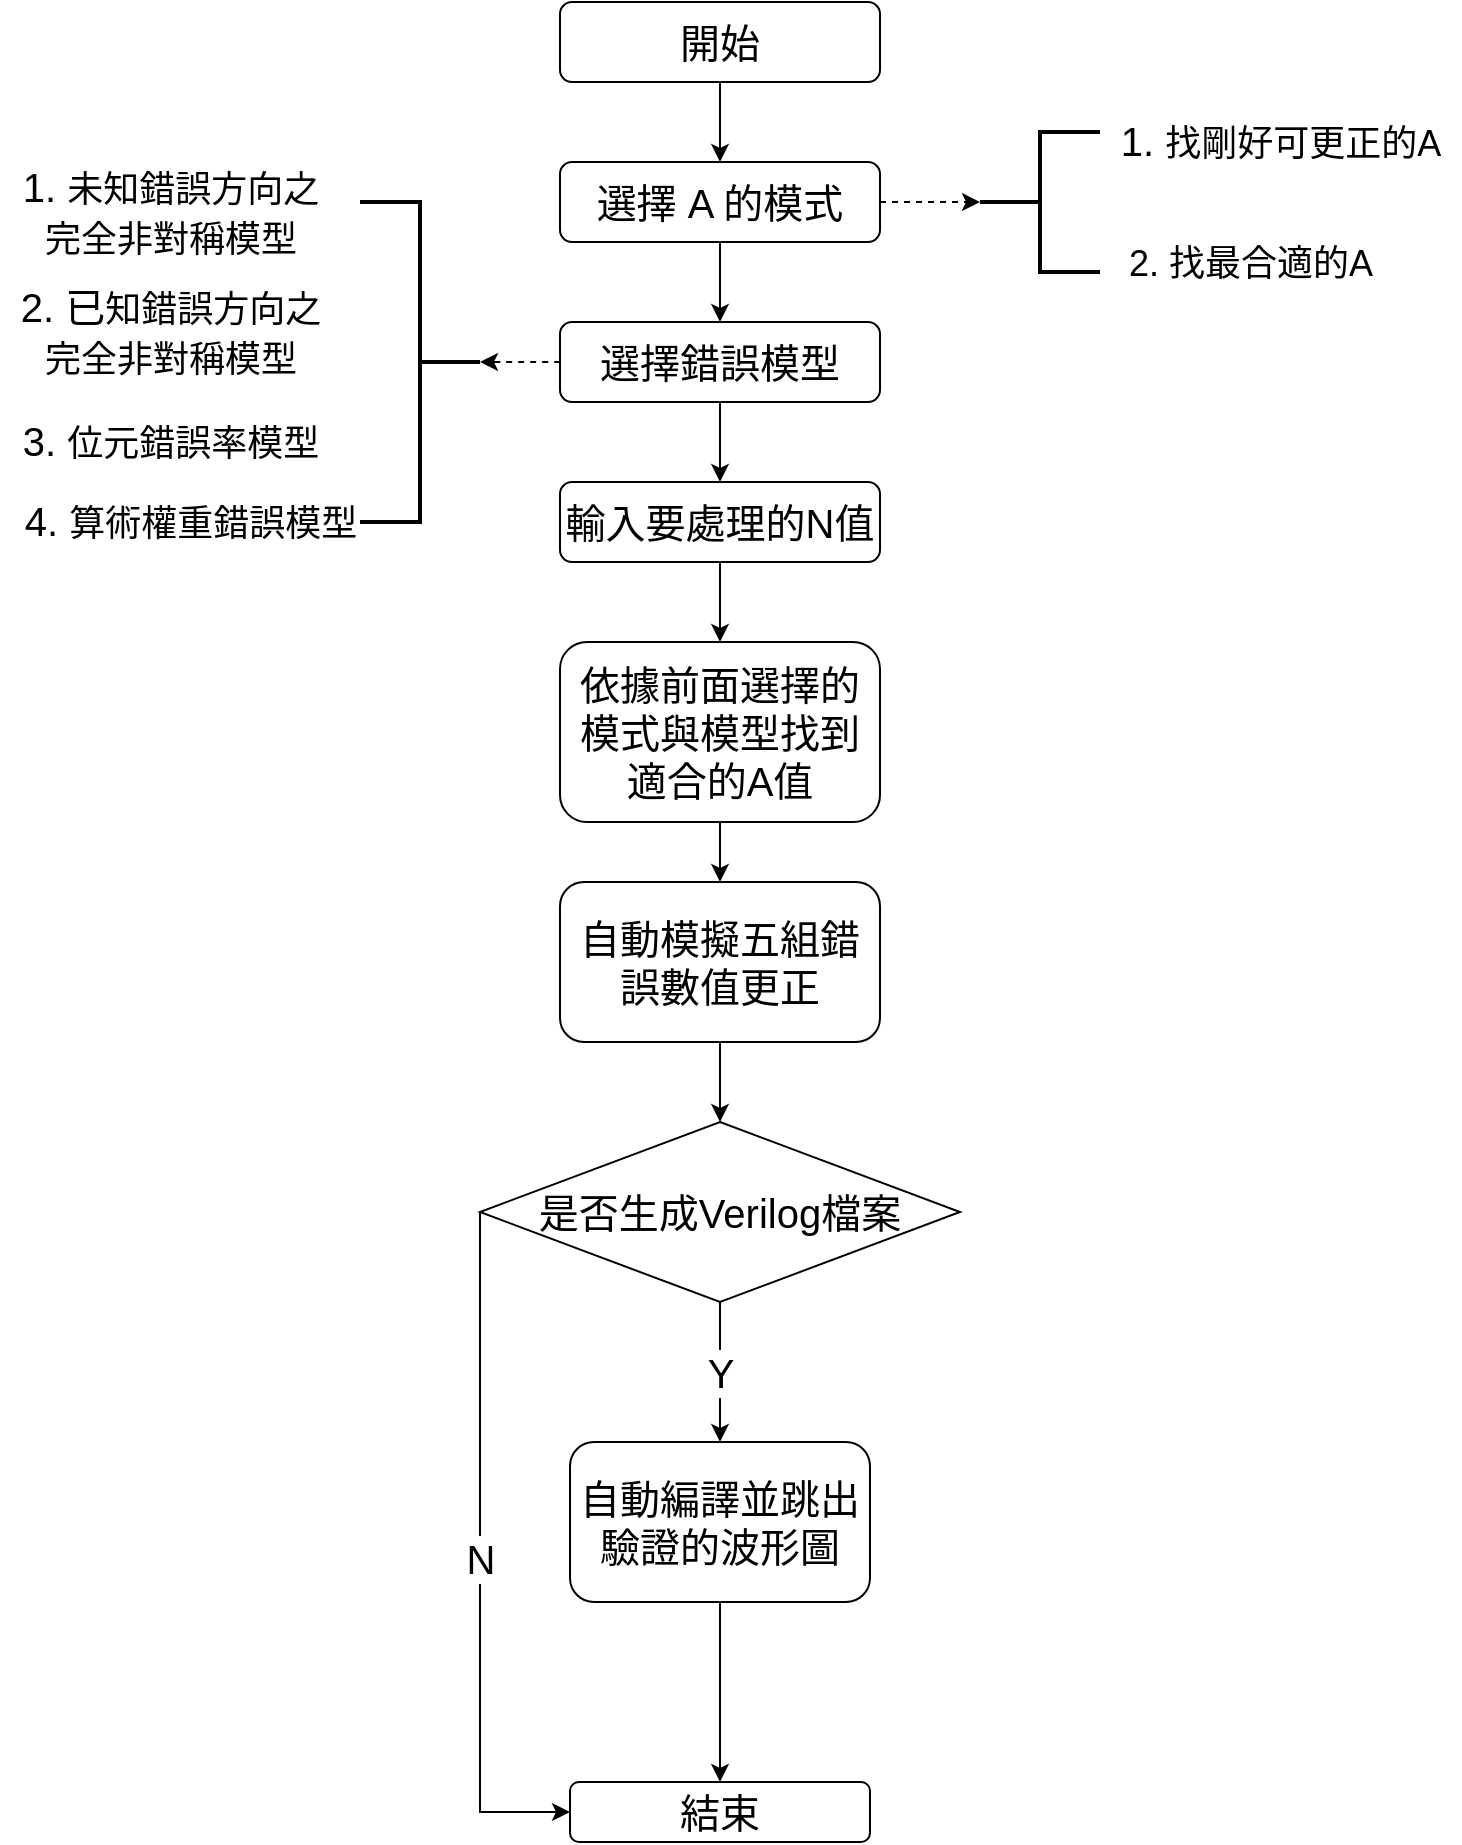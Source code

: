 <mxfile version="20.1.1" type="github" pages="2">
  <diagram id="YQIUypYm04I0wP2NLphj" name="Page-1">
    <mxGraphModel dx="1108" dy="685" grid="1" gridSize="10" guides="1" tooltips="1" connect="1" arrows="1" fold="1" page="1" pageScale="1" pageWidth="827" pageHeight="1169" math="0" shadow="0">
      <root>
        <mxCell id="0" />
        <mxCell id="1" parent="0" />
        <mxCell id="_1_AUjjXlNMJRYwdwsnr-1" value="" style="group" vertex="1" connectable="0" parent="1">
          <mxGeometry y="40" width="730" height="920" as="geometry" />
        </mxCell>
        <mxCell id="ShXkvrWsRH9c2CeauC2s-2" value="開始" style="rounded=1;whiteSpace=wrap;html=1;fontSize=20;" parent="_1_AUjjXlNMJRYwdwsnr-1" vertex="1">
          <mxGeometry x="280" width="160" height="40" as="geometry" />
        </mxCell>
        <mxCell id="ShXkvrWsRH9c2CeauC2s-3" value="選擇 A 的模式" style="rounded=1;whiteSpace=wrap;html=1;fontSize=20;" parent="_1_AUjjXlNMJRYwdwsnr-1" vertex="1">
          <mxGeometry x="280" y="80" width="160" height="40" as="geometry" />
        </mxCell>
        <mxCell id="ShXkvrWsRH9c2CeauC2s-4" value="" style="edgeStyle=orthogonalEdgeStyle;rounded=0;orthogonalLoop=1;jettySize=auto;html=1;fontSize=20;" parent="_1_AUjjXlNMJRYwdwsnr-1" source="ShXkvrWsRH9c2CeauC2s-2" target="ShXkvrWsRH9c2CeauC2s-3" edge="1">
          <mxGeometry relative="1" as="geometry" />
        </mxCell>
        <mxCell id="ShXkvrWsRH9c2CeauC2s-10" value="選擇錯誤模型" style="rounded=1;whiteSpace=wrap;html=1;fontSize=20;" parent="_1_AUjjXlNMJRYwdwsnr-1" vertex="1">
          <mxGeometry x="280" y="160" width="160" height="40" as="geometry" />
        </mxCell>
        <mxCell id="tYU4R23QuLhmkzp1Usda-1" style="edgeStyle=orthogonalEdgeStyle;rounded=0;orthogonalLoop=1;jettySize=auto;html=1;exitX=0.5;exitY=1;exitDx=0;exitDy=0;fontSize=20;" edge="1" parent="_1_AUjjXlNMJRYwdwsnr-1" source="ShXkvrWsRH9c2CeauC2s-3" target="ShXkvrWsRH9c2CeauC2s-10">
          <mxGeometry relative="1" as="geometry" />
        </mxCell>
        <mxCell id="ShXkvrWsRH9c2CeauC2s-24" value="輸入要處理的N值" style="rounded=1;whiteSpace=wrap;html=1;fontSize=20;" parent="_1_AUjjXlNMJRYwdwsnr-1" vertex="1">
          <mxGeometry x="280" y="240" width="160" height="40" as="geometry" />
        </mxCell>
        <mxCell id="tYU4R23QuLhmkzp1Usda-3" style="edgeStyle=orthogonalEdgeStyle;rounded=0;orthogonalLoop=1;jettySize=auto;html=1;exitX=0.5;exitY=1;exitDx=0;exitDy=0;entryX=0.5;entryY=0;entryDx=0;entryDy=0;fontSize=20;" edge="1" parent="_1_AUjjXlNMJRYwdwsnr-1" source="ShXkvrWsRH9c2CeauC2s-10" target="ShXkvrWsRH9c2CeauC2s-24">
          <mxGeometry relative="1" as="geometry" />
        </mxCell>
        <mxCell id="ShXkvrWsRH9c2CeauC2s-35" value="依據前面選擇的模式與模型找到適合的A值" style="rounded=1;whiteSpace=wrap;html=1;fontSize=20;" parent="_1_AUjjXlNMJRYwdwsnr-1" vertex="1">
          <mxGeometry x="280" y="320" width="160" height="90" as="geometry" />
        </mxCell>
        <mxCell id="ShXkvrWsRH9c2CeauC2s-36" style="edgeStyle=orthogonalEdgeStyle;rounded=0;orthogonalLoop=1;jettySize=auto;html=1;exitX=0.5;exitY=1;exitDx=0;exitDy=0;fontSize=20;" parent="_1_AUjjXlNMJRYwdwsnr-1" source="ShXkvrWsRH9c2CeauC2s-24" target="ShXkvrWsRH9c2CeauC2s-35" edge="1">
          <mxGeometry relative="1" as="geometry" />
        </mxCell>
        <mxCell id="ShXkvrWsRH9c2CeauC2s-37" value="自動模擬五組錯誤數值更正" style="rounded=1;whiteSpace=wrap;html=1;fontSize=20;" parent="_1_AUjjXlNMJRYwdwsnr-1" vertex="1">
          <mxGeometry x="280" y="440" width="160" height="80" as="geometry" />
        </mxCell>
        <mxCell id="ShXkvrWsRH9c2CeauC2s-38" style="edgeStyle=orthogonalEdgeStyle;rounded=0;orthogonalLoop=1;jettySize=auto;html=1;exitX=0.5;exitY=1;exitDx=0;exitDy=0;fontSize=20;" parent="_1_AUjjXlNMJRYwdwsnr-1" source="ShXkvrWsRH9c2CeauC2s-35" target="ShXkvrWsRH9c2CeauC2s-37" edge="1">
          <mxGeometry relative="1" as="geometry" />
        </mxCell>
        <mxCell id="ShXkvrWsRH9c2CeauC2s-39" value="是否生成Verilog檔案" style="rhombus;whiteSpace=wrap;html=1;fontSize=20;" parent="_1_AUjjXlNMJRYwdwsnr-1" vertex="1">
          <mxGeometry x="240" y="560" width="240" height="90" as="geometry" />
        </mxCell>
        <mxCell id="ShXkvrWsRH9c2CeauC2s-40" style="edgeStyle=orthogonalEdgeStyle;rounded=0;orthogonalLoop=1;jettySize=auto;html=1;entryX=0.5;entryY=0;entryDx=0;entryDy=0;fontSize=20;" parent="_1_AUjjXlNMJRYwdwsnr-1" source="ShXkvrWsRH9c2CeauC2s-37" target="ShXkvrWsRH9c2CeauC2s-39" edge="1">
          <mxGeometry relative="1" as="geometry" />
        </mxCell>
        <mxCell id="ShXkvrWsRH9c2CeauC2s-41" value="自動編譯並跳出&lt;br style=&quot;font-size: 20px;&quot;&gt;驗證的波形圖" style="rounded=1;whiteSpace=wrap;html=1;fontSize=20;" parent="_1_AUjjXlNMJRYwdwsnr-1" vertex="1">
          <mxGeometry x="285" y="720" width="150" height="80" as="geometry" />
        </mxCell>
        <mxCell id="ShXkvrWsRH9c2CeauC2s-42" value="Y" style="edgeStyle=orthogonalEdgeStyle;rounded=0;orthogonalLoop=1;jettySize=auto;html=1;entryX=0.5;entryY=0;entryDx=0;entryDy=0;fontSize=20;" parent="_1_AUjjXlNMJRYwdwsnr-1" source="ShXkvrWsRH9c2CeauC2s-39" target="ShXkvrWsRH9c2CeauC2s-41" edge="1">
          <mxGeometry relative="1" as="geometry" />
        </mxCell>
        <mxCell id="ShXkvrWsRH9c2CeauC2s-43" value="結束" style="rounded=1;whiteSpace=wrap;html=1;fontSize=20;" parent="_1_AUjjXlNMJRYwdwsnr-1" vertex="1">
          <mxGeometry x="285" y="890" width="150" height="30" as="geometry" />
        </mxCell>
        <mxCell id="ShXkvrWsRH9c2CeauC2s-45" value="N" style="edgeStyle=orthogonalEdgeStyle;rounded=0;orthogonalLoop=1;jettySize=auto;html=1;entryX=0;entryY=0.5;entryDx=0;entryDy=0;fontSize=20;exitX=0;exitY=0.5;exitDx=0;exitDy=0;" parent="_1_AUjjXlNMJRYwdwsnr-1" source="ShXkvrWsRH9c2CeauC2s-39" target="ShXkvrWsRH9c2CeauC2s-43" edge="1">
          <mxGeometry relative="1" as="geometry">
            <Array as="points">
              <mxPoint x="240" y="905" />
            </Array>
          </mxGeometry>
        </mxCell>
        <mxCell id="ShXkvrWsRH9c2CeauC2s-44" style="edgeStyle=orthogonalEdgeStyle;rounded=0;orthogonalLoop=1;jettySize=auto;html=1;entryX=0.5;entryY=0;entryDx=0;entryDy=0;fontSize=20;" parent="_1_AUjjXlNMJRYwdwsnr-1" source="ShXkvrWsRH9c2CeauC2s-41" target="ShXkvrWsRH9c2CeauC2s-43" edge="1">
          <mxGeometry relative="1" as="geometry" />
        </mxCell>
        <mxCell id="tYU4R23QuLhmkzp1Usda-8" value="" style="strokeWidth=2;html=1;shape=mxgraph.flowchart.annotation_2;align=left;labelPosition=right;pointerEvents=1;fontSize=20;" vertex="1" parent="_1_AUjjXlNMJRYwdwsnr-1">
          <mxGeometry x="490" y="65" width="60" height="70" as="geometry" />
        </mxCell>
        <mxCell id="tYU4R23QuLhmkzp1Usda-9" style="edgeStyle=orthogonalEdgeStyle;rounded=0;orthogonalLoop=1;jettySize=auto;html=1;exitX=1;exitY=0.5;exitDx=0;exitDy=0;entryX=0;entryY=0.5;entryDx=0;entryDy=0;entryPerimeter=0;fontSize=20;dashed=1;" edge="1" parent="_1_AUjjXlNMJRYwdwsnr-1" source="ShXkvrWsRH9c2CeauC2s-3" target="tYU4R23QuLhmkzp1Usda-8">
          <mxGeometry relative="1" as="geometry" />
        </mxCell>
        <mxCell id="E0lv7yDJ4F6riLMat8Ad-2" value="1.&amp;nbsp;&lt;span style=&quot;font-size: 18px;&quot;&gt;找剛好可更正的A&lt;/span&gt;" style="text;html=1;resizable=0;autosize=1;align=center;verticalAlign=middle;points=[];fillColor=none;strokeColor=none;rounded=0;fontSize=20;" vertex="1" parent="_1_AUjjXlNMJRYwdwsnr-1">
          <mxGeometry x="550" y="50" width="180" height="40" as="geometry" />
        </mxCell>
        <mxCell id="E0lv7yDJ4F6riLMat8Ad-3" value="&lt;span style=&quot;font-size: 18px;&quot;&gt;2. 找最合適的A&lt;/span&gt;" style="text;html=1;resizable=0;autosize=1;align=center;verticalAlign=middle;points=[];fillColor=none;strokeColor=none;rounded=0;fontSize=20;" vertex="1" parent="_1_AUjjXlNMJRYwdwsnr-1">
          <mxGeometry x="550" y="110" width="150" height="40" as="geometry" />
        </mxCell>
        <mxCell id="ntf-8VEDHM3lFqMx52cF-1" value="" style="strokeWidth=2;html=1;shape=mxgraph.flowchart.annotation_2;align=left;labelPosition=right;pointerEvents=1;fontSize=20;flipH=1;" vertex="1" parent="_1_AUjjXlNMJRYwdwsnr-1">
          <mxGeometry x="180" y="100" width="60" height="160" as="geometry" />
        </mxCell>
        <mxCell id="ntf-8VEDHM3lFqMx52cF-2" style="edgeStyle=orthogonalEdgeStyle;curved=1;orthogonalLoop=1;jettySize=auto;html=1;exitX=0;exitY=0.5;exitDx=0;exitDy=0;entryX=0;entryY=0.5;entryDx=0;entryDy=0;entryPerimeter=0;dashed=1;fontSize=20;" edge="1" parent="_1_AUjjXlNMJRYwdwsnr-1" source="ShXkvrWsRH9c2CeauC2s-10" target="ntf-8VEDHM3lFqMx52cF-1">
          <mxGeometry relative="1" as="geometry" />
        </mxCell>
        <mxCell id="ntf-8VEDHM3lFqMx52cF-3" value="1.&amp;nbsp;&lt;span style=&quot;font-size: 18px;&quot;&gt;未知錯誤方向之&lt;/span&gt;&lt;br style=&quot;font-size: 18px;&quot;&gt;&lt;span style=&quot;font-size: 18px;&quot;&gt;完全非對稱模型&lt;/span&gt;" style="text;html=1;resizable=0;autosize=1;align=center;verticalAlign=middle;points=[];fillColor=none;strokeColor=none;rounded=0;fontSize=20;" vertex="1" parent="_1_AUjjXlNMJRYwdwsnr-1">
          <mxGeometry y="75" width="170" height="60" as="geometry" />
        </mxCell>
        <mxCell id="0az4Is-eznYGZ7favnnh-1" value="2. 已&lt;span style=&quot;font-size: 18px;&quot;&gt;知錯誤方向之&lt;/span&gt;&lt;br style=&quot;font-size: 18px;&quot;&gt;&lt;span style=&quot;font-size: 18px;&quot;&gt;完全非對稱模型&lt;/span&gt;" style="text;html=1;resizable=0;autosize=1;align=center;verticalAlign=middle;points=[];fillColor=none;strokeColor=none;rounded=0;fontSize=20;" vertex="1" parent="_1_AUjjXlNMJRYwdwsnr-1">
          <mxGeometry y="135" width="170" height="60" as="geometry" />
        </mxCell>
        <mxCell id="0az4Is-eznYGZ7favnnh-2" value="3.&amp;nbsp;&lt;span style=&quot;font-size: 18px;&quot;&gt;位元錯誤率模型&lt;/span&gt;" style="text;html=1;resizable=0;autosize=1;align=center;verticalAlign=middle;points=[];fillColor=none;strokeColor=none;rounded=0;fontSize=20;" vertex="1" parent="_1_AUjjXlNMJRYwdwsnr-1">
          <mxGeometry y="200" width="170" height="40" as="geometry" />
        </mxCell>
        <mxCell id="4oURtRE4wrkDWD5etgEk-1" value="4.&amp;nbsp;&lt;span style=&quot;font-size: 18px;&quot;&gt;算術權重錯誤模型&lt;/span&gt;" style="text;html=1;resizable=0;autosize=1;align=center;verticalAlign=middle;points=[];fillColor=none;strokeColor=none;rounded=0;fontSize=20;" vertex="1" parent="_1_AUjjXlNMJRYwdwsnr-1">
          <mxGeometry y="240" width="190" height="40" as="geometry" />
        </mxCell>
      </root>
    </mxGraphModel>
  </diagram>
  <diagram id="ZGvATu6eN6_NY5FjhRKz" name="old">
    <mxGraphModel dx="942" dy="582" grid="1" gridSize="10" guides="1" tooltips="1" connect="1" arrows="1" fold="1" page="1" pageScale="1" pageWidth="827" pageHeight="1169" math="0" shadow="0">
      <root>
        <mxCell id="0" />
        <mxCell id="1" parent="0" />
        <mxCell id="5iAZo3bgC9gC4BjQ3ku7-1" value="" style="edgeStyle=orthogonalEdgeStyle;rounded=0;orthogonalLoop=1;jettySize=auto;html=1;fontSize=18;" edge="1" parent="1" source="5iAZo3bgC9gC4BjQ3ku7-3" target="5iAZo3bgC9gC4BjQ3ku7-6">
          <mxGeometry relative="1" as="geometry" />
        </mxCell>
        <mxCell id="5iAZo3bgC9gC4BjQ3ku7-2" style="edgeStyle=orthogonalEdgeStyle;rounded=0;orthogonalLoop=1;jettySize=auto;html=1;entryX=1;entryY=0.5;entryDx=0;entryDy=0;fontSize=18;" edge="1" parent="1" source="5iAZo3bgC9gC4BjQ3ku7-3" target="5iAZo3bgC9gC4BjQ3ku7-25">
          <mxGeometry relative="1" as="geometry">
            <Array as="points">
              <mxPoint x="720" y="55" />
              <mxPoint x="720" y="530" />
            </Array>
          </mxGeometry>
        </mxCell>
        <mxCell id="5iAZo3bgC9gC4BjQ3ku7-3" value="開始" style="rounded=1;whiteSpace=wrap;html=1;fontSize=18;" vertex="1" parent="1">
          <mxGeometry x="285" y="40" width="150" height="30" as="geometry" />
        </mxCell>
        <mxCell id="5iAZo3bgC9gC4BjQ3ku7-4" value="1" style="edgeStyle=orthogonalEdgeStyle;rounded=0;orthogonalLoop=1;jettySize=auto;html=1;entryX=0.5;entryY=0;entryDx=0;entryDy=0;fontSize=18;" edge="1" parent="1" source="5iAZo3bgC9gC4BjQ3ku7-6" target="5iAZo3bgC9gC4BjQ3ku7-8">
          <mxGeometry relative="1" as="geometry" />
        </mxCell>
        <mxCell id="5iAZo3bgC9gC4BjQ3ku7-5" value="2" style="edgeStyle=orthogonalEdgeStyle;rounded=0;orthogonalLoop=1;jettySize=auto;html=1;fontSize=18;" edge="1" parent="1" source="5iAZo3bgC9gC4BjQ3ku7-6" target="5iAZo3bgC9gC4BjQ3ku7-10">
          <mxGeometry relative="1" as="geometry" />
        </mxCell>
        <mxCell id="5iAZo3bgC9gC4BjQ3ku7-6" value="選擇 A 的模式" style="rounded=1;whiteSpace=wrap;html=1;fontSize=18;" vertex="1" parent="1">
          <mxGeometry x="280" y="110" width="160" height="80" as="geometry" />
        </mxCell>
        <mxCell id="5iAZo3bgC9gC4BjQ3ku7-7" style="edgeStyle=orthogonalEdgeStyle;rounded=0;orthogonalLoop=1;jettySize=auto;html=1;exitX=0.5;exitY=1;exitDx=0;exitDy=0;entryX=0;entryY=0.5;entryDx=0;entryDy=0;fontSize=18;" edge="1" parent="1" source="5iAZo3bgC9gC4BjQ3ku7-8" target="5iAZo3bgC9gC4BjQ3ku7-15">
          <mxGeometry relative="1" as="geometry" />
        </mxCell>
        <mxCell id="5iAZo3bgC9gC4BjQ3ku7-8" value="找剛好可更正的A" style="rounded=1;whiteSpace=wrap;html=1;fontSize=18;" vertex="1" parent="1">
          <mxGeometry x="110" y="210" width="150" height="30" as="geometry" />
        </mxCell>
        <mxCell id="5iAZo3bgC9gC4BjQ3ku7-9" style="edgeStyle=orthogonalEdgeStyle;rounded=0;orthogonalLoop=1;jettySize=auto;html=1;exitX=0.5;exitY=1;exitDx=0;exitDy=0;entryX=1;entryY=0.5;entryDx=0;entryDy=0;fontSize=18;" edge="1" parent="1" source="5iAZo3bgC9gC4BjQ3ku7-10" target="5iAZo3bgC9gC4BjQ3ku7-15">
          <mxGeometry relative="1" as="geometry" />
        </mxCell>
        <mxCell id="5iAZo3bgC9gC4BjQ3ku7-10" value="找最合適的A" style="rounded=1;whiteSpace=wrap;html=1;fontSize=18;" vertex="1" parent="1">
          <mxGeometry x="460" y="210" width="150" height="30" as="geometry" />
        </mxCell>
        <mxCell id="5iAZo3bgC9gC4BjQ3ku7-11" style="edgeStyle=orthogonalEdgeStyle;rounded=0;orthogonalLoop=1;jettySize=auto;html=1;exitX=0.5;exitY=1;exitDx=0;exitDy=0;fontSize=18;" edge="1" parent="1" source="5iAZo3bgC9gC4BjQ3ku7-15" target="5iAZo3bgC9gC4BjQ3ku7-17">
          <mxGeometry relative="1" as="geometry" />
        </mxCell>
        <mxCell id="5iAZo3bgC9gC4BjQ3ku7-12" style="edgeStyle=orthogonalEdgeStyle;rounded=0;orthogonalLoop=1;jettySize=auto;html=1;entryX=0.5;entryY=0;entryDx=0;entryDy=0;fontSize=18;" edge="1" parent="1" source="5iAZo3bgC9gC4BjQ3ku7-15" target="5iAZo3bgC9gC4BjQ3ku7-21">
          <mxGeometry relative="1" as="geometry" />
        </mxCell>
        <mxCell id="5iAZo3bgC9gC4BjQ3ku7-13" style="edgeStyle=orthogonalEdgeStyle;rounded=0;orthogonalLoop=1;jettySize=auto;html=1;exitX=0.5;exitY=1;exitDx=0;exitDy=0;entryX=0.627;entryY=0.067;entryDx=0;entryDy=0;entryPerimeter=0;fontSize=18;" edge="1" parent="1" source="5iAZo3bgC9gC4BjQ3ku7-15" target="5iAZo3bgC9gC4BjQ3ku7-19">
          <mxGeometry relative="1" as="geometry" />
        </mxCell>
        <mxCell id="5iAZo3bgC9gC4BjQ3ku7-14" style="edgeStyle=orthogonalEdgeStyle;rounded=0;orthogonalLoop=1;jettySize=auto;html=1;exitX=0.5;exitY=1;exitDx=0;exitDy=0;fontSize=18;" edge="1" parent="1" source="5iAZo3bgC9gC4BjQ3ku7-15" target="5iAZo3bgC9gC4BjQ3ku7-23">
          <mxGeometry relative="1" as="geometry" />
        </mxCell>
        <mxCell id="5iAZo3bgC9gC4BjQ3ku7-15" value="選擇錯誤模型" style="rounded=1;whiteSpace=wrap;html=1;fontSize=18;" vertex="1" parent="1">
          <mxGeometry x="280" y="290" width="160" height="80" as="geometry" />
        </mxCell>
        <mxCell id="5iAZo3bgC9gC4BjQ3ku7-16" style="edgeStyle=orthogonalEdgeStyle;rounded=0;orthogonalLoop=1;jettySize=auto;html=1;exitX=0.5;exitY=1;exitDx=0;exitDy=0;entryX=0.5;entryY=0;entryDx=0;entryDy=0;fontSize=18;" edge="1" parent="1" source="5iAZo3bgC9gC4BjQ3ku7-17" target="5iAZo3bgC9gC4BjQ3ku7-25">
          <mxGeometry relative="1" as="geometry" />
        </mxCell>
        <mxCell id="5iAZo3bgC9gC4BjQ3ku7-17" value="未知錯誤方向之&lt;br style=&quot;font-size: 18px;&quot;&gt;完全非對稱模型" style="rounded=1;whiteSpace=wrap;html=1;fontSize=18;" vertex="1" parent="1">
          <mxGeometry x="30" y="410" width="150" height="30" as="geometry" />
        </mxCell>
        <mxCell id="5iAZo3bgC9gC4BjQ3ku7-18" style="edgeStyle=orthogonalEdgeStyle;rounded=0;orthogonalLoop=1;jettySize=auto;html=1;entryX=0.5;entryY=0;entryDx=0;entryDy=0;fontSize=18;" edge="1" parent="1" source="5iAZo3bgC9gC4BjQ3ku7-19" target="5iAZo3bgC9gC4BjQ3ku7-25">
          <mxGeometry relative="1" as="geometry" />
        </mxCell>
        <mxCell id="5iAZo3bgC9gC4BjQ3ku7-19" value="已知錯誤方向之&lt;br style=&quot;font-size: 18px;&quot;&gt;完全非對稱模型" style="rounded=1;whiteSpace=wrap;html=1;fontSize=18;" vertex="1" parent="1">
          <mxGeometry x="200" y="410" width="150" height="30" as="geometry" />
        </mxCell>
        <mxCell id="5iAZo3bgC9gC4BjQ3ku7-20" style="edgeStyle=orthogonalEdgeStyle;rounded=0;orthogonalLoop=1;jettySize=auto;html=1;entryX=0.5;entryY=0;entryDx=0;entryDy=0;fontSize=18;" edge="1" parent="1" source="5iAZo3bgC9gC4BjQ3ku7-21" target="5iAZo3bgC9gC4BjQ3ku7-25">
          <mxGeometry relative="1" as="geometry" />
        </mxCell>
        <mxCell id="5iAZo3bgC9gC4BjQ3ku7-21" value="位元錯誤率模型" style="rounded=1;whiteSpace=wrap;html=1;fontSize=18;" vertex="1" parent="1">
          <mxGeometry x="370" y="410" width="150" height="30" as="geometry" />
        </mxCell>
        <mxCell id="5iAZo3bgC9gC4BjQ3ku7-22" style="edgeStyle=orthogonalEdgeStyle;rounded=0;orthogonalLoop=1;jettySize=auto;html=1;exitX=0.5;exitY=1;exitDx=0;exitDy=0;fontSize=18;" edge="1" parent="1" source="5iAZo3bgC9gC4BjQ3ku7-23" target="5iAZo3bgC9gC4BjQ3ku7-25">
          <mxGeometry relative="1" as="geometry" />
        </mxCell>
        <mxCell id="5iAZo3bgC9gC4BjQ3ku7-23" value="算術權重錯誤模型" style="rounded=1;whiteSpace=wrap;html=1;fontSize=18;" vertex="1" parent="1">
          <mxGeometry x="540" y="410" width="150" height="30" as="geometry" />
        </mxCell>
        <mxCell id="5iAZo3bgC9gC4BjQ3ku7-24" style="edgeStyle=orthogonalEdgeStyle;rounded=0;orthogonalLoop=1;jettySize=auto;html=1;exitX=0.5;exitY=1;exitDx=0;exitDy=0;fontSize=18;" edge="1" parent="1" source="5iAZo3bgC9gC4BjQ3ku7-25" target="5iAZo3bgC9gC4BjQ3ku7-27">
          <mxGeometry relative="1" as="geometry" />
        </mxCell>
        <mxCell id="5iAZo3bgC9gC4BjQ3ku7-25" value="輸入要處理的N值" style="rounded=1;whiteSpace=wrap;html=1;fontSize=18;" vertex="1" parent="1">
          <mxGeometry x="280" y="490" width="160" height="80" as="geometry" />
        </mxCell>
        <mxCell id="5iAZo3bgC9gC4BjQ3ku7-26" style="edgeStyle=orthogonalEdgeStyle;rounded=0;orthogonalLoop=1;jettySize=auto;html=1;exitX=0.5;exitY=1;exitDx=0;exitDy=0;fontSize=18;" edge="1" parent="1" source="5iAZo3bgC9gC4BjQ3ku7-27" target="5iAZo3bgC9gC4BjQ3ku7-29">
          <mxGeometry relative="1" as="geometry" />
        </mxCell>
        <mxCell id="5iAZo3bgC9gC4BjQ3ku7-27" value="依據前面選擇的模式與模型找到適合的A值" style="rounded=1;whiteSpace=wrap;html=1;fontSize=18;" vertex="1" parent="1">
          <mxGeometry x="285" y="600" width="150" height="30" as="geometry" />
        </mxCell>
        <mxCell id="5iAZo3bgC9gC4BjQ3ku7-28" style="edgeStyle=orthogonalEdgeStyle;rounded=0;orthogonalLoop=1;jettySize=auto;html=1;entryX=0.5;entryY=0;entryDx=0;entryDy=0;fontSize=18;" edge="1" parent="1" source="5iAZo3bgC9gC4BjQ3ku7-29" target="5iAZo3bgC9gC4BjQ3ku7-32">
          <mxGeometry relative="1" as="geometry" />
        </mxCell>
        <mxCell id="5iAZo3bgC9gC4BjQ3ku7-29" value="自動模擬五組錯誤數值更正" style="rounded=1;whiteSpace=wrap;html=1;fontSize=18;" vertex="1" parent="1">
          <mxGeometry x="285" y="660" width="150" height="30" as="geometry" />
        </mxCell>
        <mxCell id="5iAZo3bgC9gC4BjQ3ku7-30" value="Y" style="edgeStyle=orthogonalEdgeStyle;rounded=0;orthogonalLoop=1;jettySize=auto;html=1;entryX=0.5;entryY=0;entryDx=0;entryDy=0;fontSize=18;" edge="1" parent="1" source="5iAZo3bgC9gC4BjQ3ku7-32" target="5iAZo3bgC9gC4BjQ3ku7-34">
          <mxGeometry relative="1" as="geometry" />
        </mxCell>
        <mxCell id="5iAZo3bgC9gC4BjQ3ku7-31" value="N" style="edgeStyle=orthogonalEdgeStyle;rounded=0;orthogonalLoop=1;jettySize=auto;html=1;entryX=0;entryY=0.5;entryDx=0;entryDy=0;fontSize=18;" edge="1" parent="1" source="5iAZo3bgC9gC4BjQ3ku7-32" target="5iAZo3bgC9gC4BjQ3ku7-35">
          <mxGeometry relative="1" as="geometry">
            <Array as="points">
              <mxPoint x="240" y="780" />
              <mxPoint x="240" y="945" />
            </Array>
          </mxGeometry>
        </mxCell>
        <mxCell id="5iAZo3bgC9gC4BjQ3ku7-32" value="是否生成Verilog檔案" style="rhombus;whiteSpace=wrap;html=1;fontSize=18;" vertex="1" parent="1">
          <mxGeometry x="280" y="740" width="160" height="80" as="geometry" />
        </mxCell>
        <mxCell id="5iAZo3bgC9gC4BjQ3ku7-33" style="edgeStyle=orthogonalEdgeStyle;rounded=0;orthogonalLoop=1;jettySize=auto;html=1;entryX=0.5;entryY=0;entryDx=0;entryDy=0;fontSize=18;" edge="1" parent="1" source="5iAZo3bgC9gC4BjQ3ku7-34" target="5iAZo3bgC9gC4BjQ3ku7-35">
          <mxGeometry relative="1" as="geometry" />
        </mxCell>
        <mxCell id="5iAZo3bgC9gC4BjQ3ku7-34" value="自動編譯並跳出&lt;br style=&quot;font-size: 18px;&quot;&gt;驗證的波形圖" style="rounded=1;whiteSpace=wrap;html=1;fontSize=18;" vertex="1" parent="1">
          <mxGeometry x="285" y="870" width="150" height="30" as="geometry" />
        </mxCell>
        <mxCell id="5iAZo3bgC9gC4BjQ3ku7-35" value="結束" style="rounded=1;whiteSpace=wrap;html=1;fontSize=18;" vertex="1" parent="1">
          <mxGeometry x="285" y="930" width="150" height="30" as="geometry" />
        </mxCell>
      </root>
    </mxGraphModel>
  </diagram>
</mxfile>
